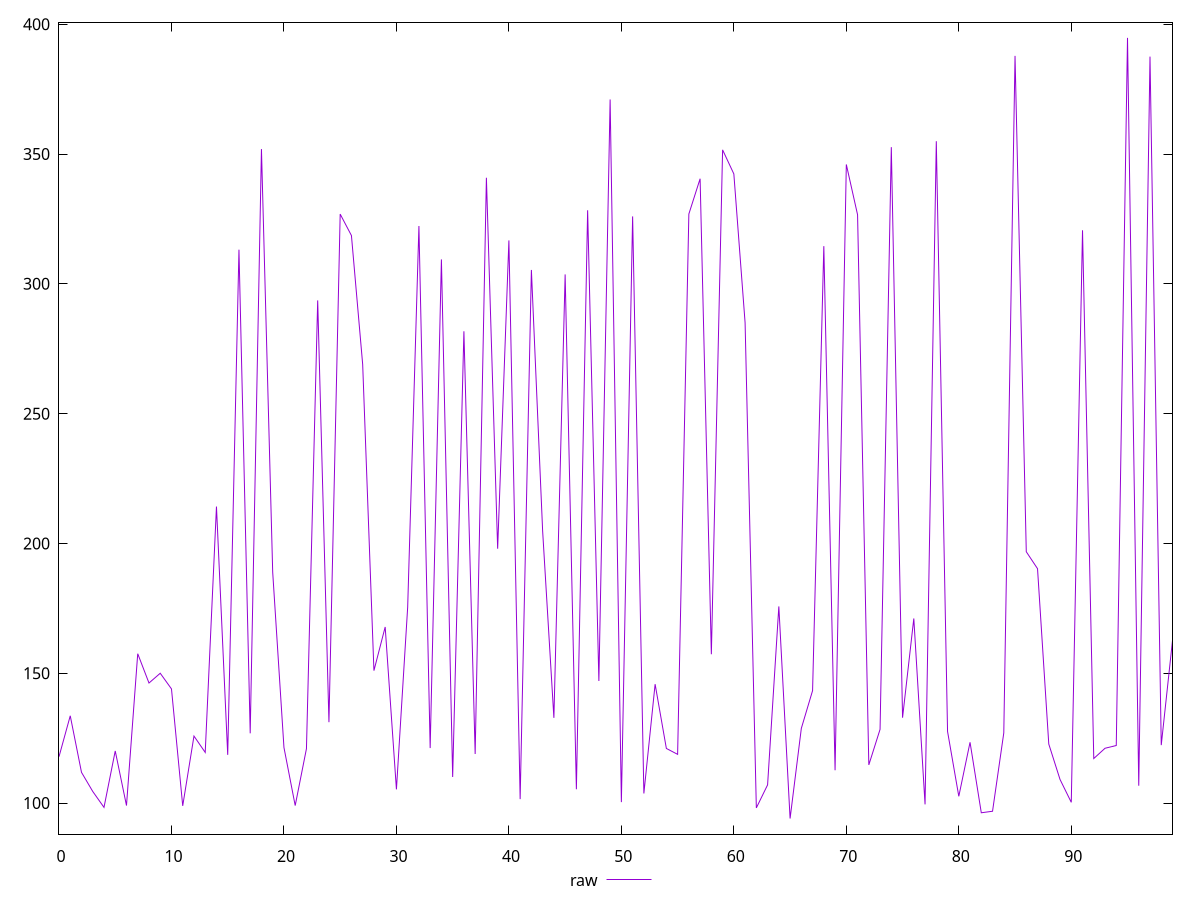 reset

$raw <<EOF
0 117.89300000000001
1 133.631
2 111.85300000000001
3 104.491
4 98.358
5 120.095
6 99.059
7 157.543
8 146.257
9 150.022
10 143.98399999999998
11 98.944
12 125.826
13 119.527
14 214.21400000000003
15 118.593
16 313.159
17 126.89299999999999
18 351.912
19 188.901
20 121.422
21 99.057
22 120.957
23 293.619
24 131.17600000000002
25 326.878
26 318.613
27 268.94499999999994
28 151.025
29 167.84400000000002
30 105.282
31 175.45600000000002
32 322.27900000000005
33 121.21600000000001
34 309.418
35 110.064
36 281.75100000000003
37 118.92899999999999
38 340.878
39 197.995
40 316.725
41 101.54899999999999
42 305.36400000000003
43 204.767
44 132.84300000000002
45 303.647
46 105.336
47 328.353
48 147.03
49 371.031
50 100.372
51 325.98999999999995
52 103.714
53 145.814
54 121.054
55 118.78600000000002
56 326.911
57 340.493
58 157.33200000000002
59 351.619
60 342.34799999999996
61 285.012
62 98.158
63 107.027
64 175.756
65 94.06700000000001
66 128.796
67 143.325
68 314.537
69 112.652
70 345.993
71 326.61499999999995
72 114.72200000000001
73 128.408
74 352.654
75 132.89600000000002
76 171.11700000000002
77 99.50899999999999
78 354.943
79 127.59899999999999
80 102.616
81 123.432
82 96.283
83 96.86800000000001
84 127.04299999999999
85 387.813
86 196.81599999999997
87 190.297
88 122.751
89 109.118
90 100.30300000000001
91 320.632
92 117.173
93 121.127
94 122.194
95 394.738
96 106.68599999999999
97 387.539
98 122.335
99 162.61999999999998
EOF

set key outside below
set xrange [0:99]
set yrange [88.05358000000001:400.75142]
set trange [88.05358000000001:400.75142]
set terminal svg size 640, 500 enhanced background rgb 'white'
set output "report_00013_2021-02-09T12-04-24.940Z/server-response-time/samples/pages/raw/values.svg"

plot $raw title "raw" with line

reset
